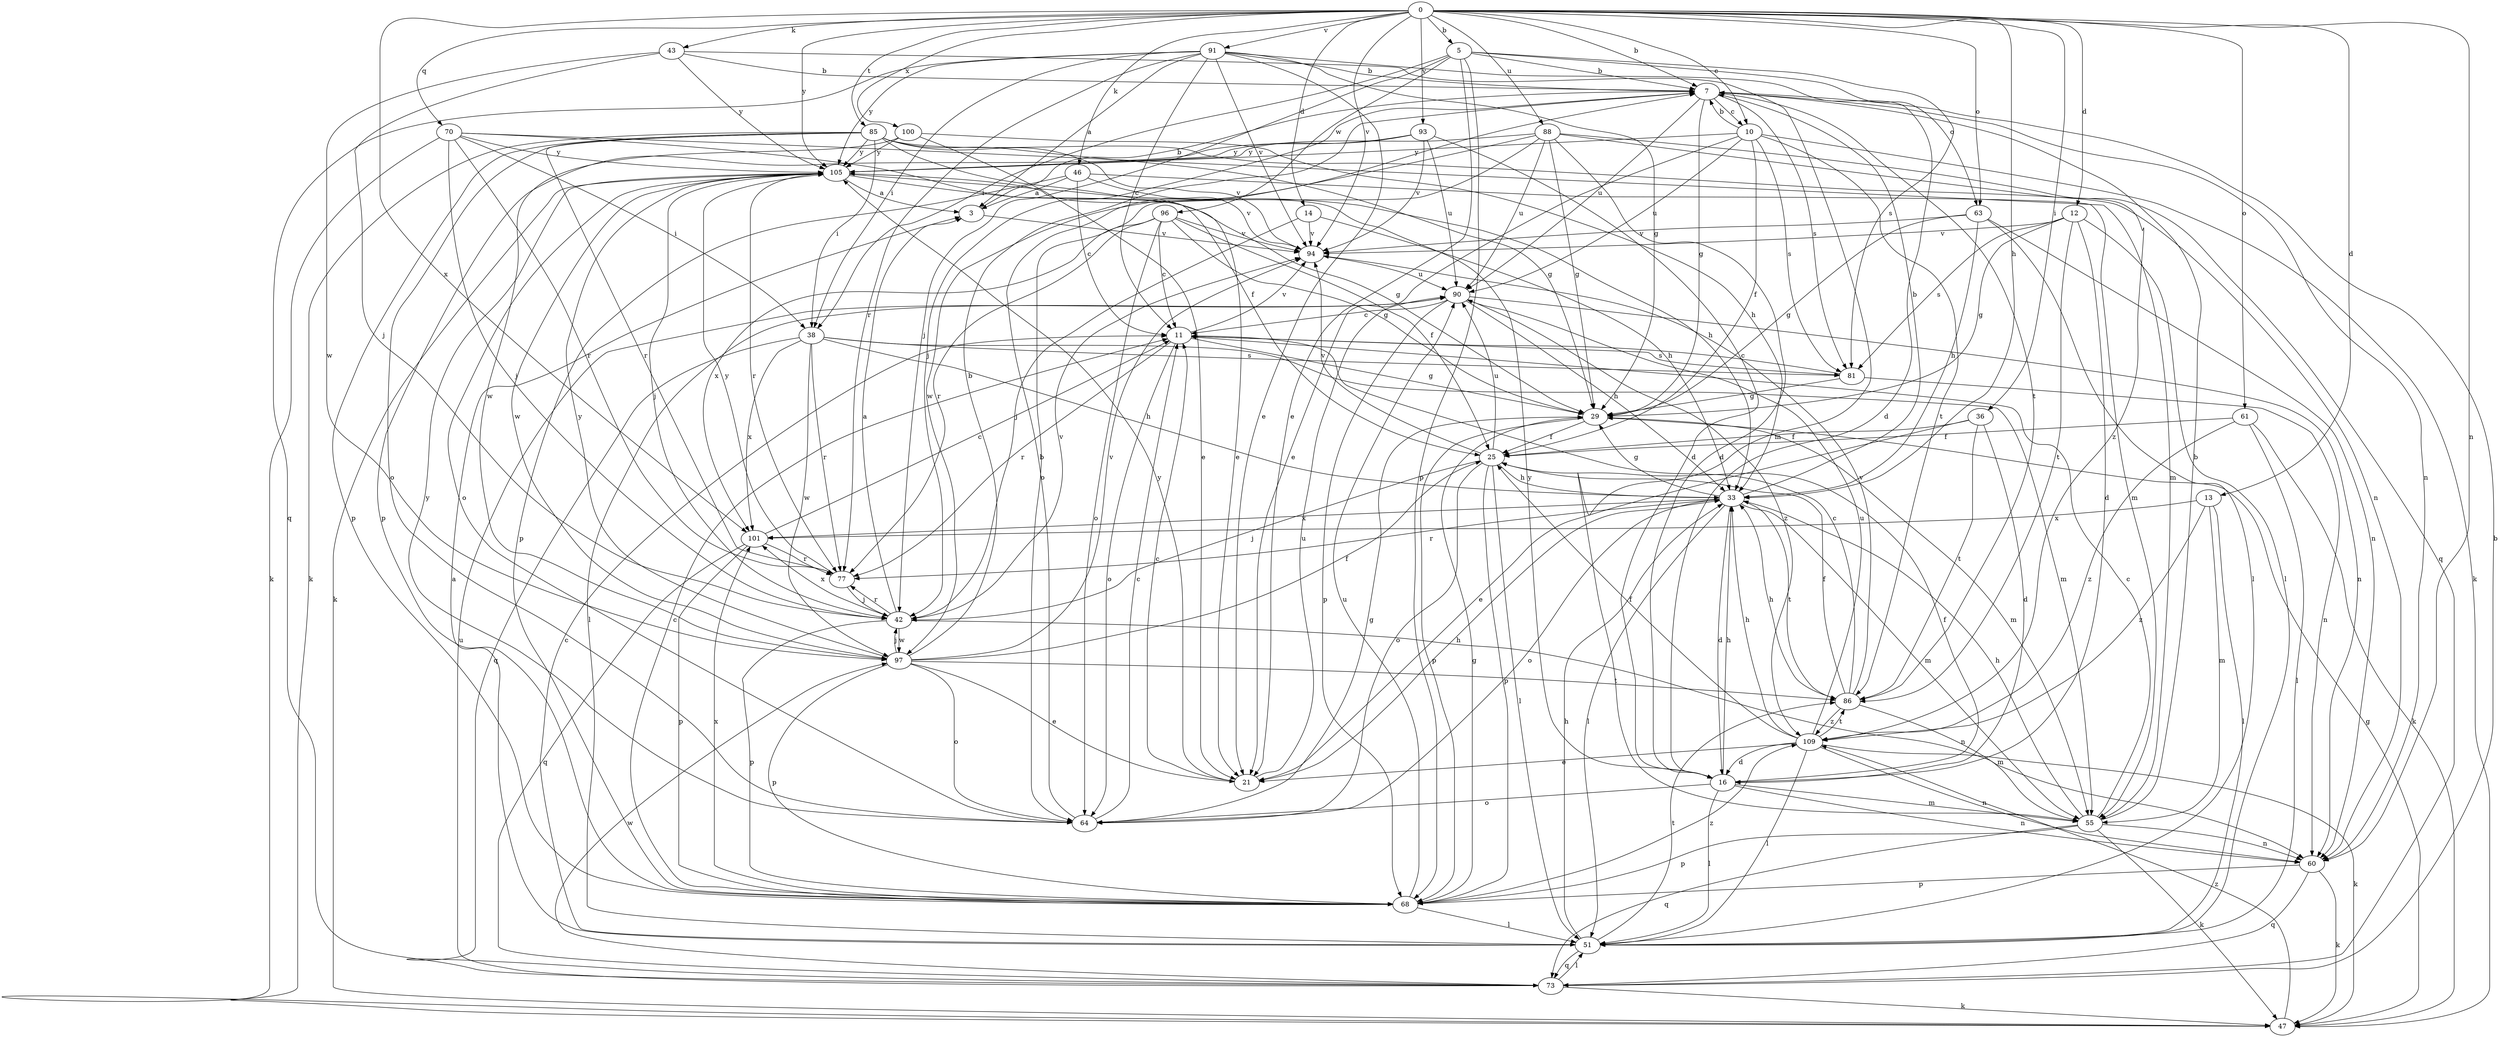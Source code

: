 strict digraph  {
0;
3;
5;
7;
10;
11;
12;
13;
14;
16;
21;
25;
29;
33;
36;
38;
42;
43;
46;
47;
51;
55;
60;
61;
63;
64;
68;
70;
73;
77;
81;
85;
86;
88;
90;
91;
93;
94;
96;
97;
100;
101;
105;
109;
0 -> 5  [label=b];
0 -> 7  [label=b];
0 -> 10  [label=c];
0 -> 12  [label=d];
0 -> 13  [label=d];
0 -> 14  [label=d];
0 -> 33  [label=h];
0 -> 36  [label=i];
0 -> 43  [label=k];
0 -> 46  [label=k];
0 -> 60  [label=n];
0 -> 61  [label=o];
0 -> 63  [label=o];
0 -> 70  [label=q];
0 -> 85  [label=t];
0 -> 88  [label=u];
0 -> 91  [label=v];
0 -> 93  [label=v];
0 -> 94  [label=v];
0 -> 100  [label=x];
0 -> 101  [label=x];
0 -> 105  [label=y];
3 -> 7  [label=b];
3 -> 94  [label=v];
5 -> 7  [label=b];
5 -> 21  [label=e];
5 -> 38  [label=i];
5 -> 42  [label=j];
5 -> 63  [label=o];
5 -> 68  [label=p];
5 -> 81  [label=s];
5 -> 96  [label=w];
7 -> 10  [label=c];
7 -> 29  [label=g];
7 -> 42  [label=j];
7 -> 60  [label=n];
7 -> 81  [label=s];
7 -> 86  [label=t];
7 -> 90  [label=u];
10 -> 7  [label=b];
10 -> 21  [label=e];
10 -> 25  [label=f];
10 -> 47  [label=k];
10 -> 81  [label=s];
10 -> 86  [label=t];
10 -> 90  [label=u];
10 -> 105  [label=y];
11 -> 29  [label=g];
11 -> 64  [label=o];
11 -> 77  [label=r];
11 -> 81  [label=s];
11 -> 94  [label=v];
12 -> 16  [label=d];
12 -> 29  [label=g];
12 -> 51  [label=l];
12 -> 81  [label=s];
12 -> 86  [label=t];
12 -> 94  [label=v];
13 -> 51  [label=l];
13 -> 55  [label=m];
13 -> 101  [label=x];
13 -> 109  [label=z];
14 -> 33  [label=h];
14 -> 42  [label=j];
14 -> 94  [label=v];
16 -> 25  [label=f];
16 -> 33  [label=h];
16 -> 51  [label=l];
16 -> 55  [label=m];
16 -> 60  [label=n];
16 -> 64  [label=o];
16 -> 105  [label=y];
21 -> 11  [label=c];
21 -> 33  [label=h];
21 -> 90  [label=u];
21 -> 105  [label=y];
25 -> 33  [label=h];
25 -> 42  [label=j];
25 -> 51  [label=l];
25 -> 64  [label=o];
25 -> 68  [label=p];
25 -> 90  [label=u];
25 -> 94  [label=v];
29 -> 25  [label=f];
29 -> 55  [label=m];
29 -> 68  [label=p];
33 -> 7  [label=b];
33 -> 16  [label=d];
33 -> 29  [label=g];
33 -> 51  [label=l];
33 -> 55  [label=m];
33 -> 64  [label=o];
33 -> 77  [label=r];
33 -> 86  [label=t];
33 -> 101  [label=x];
36 -> 16  [label=d];
36 -> 21  [label=e];
36 -> 25  [label=f];
36 -> 86  [label=t];
38 -> 33  [label=h];
38 -> 55  [label=m];
38 -> 73  [label=q];
38 -> 77  [label=r];
38 -> 81  [label=s];
38 -> 97  [label=w];
38 -> 101  [label=x];
42 -> 3  [label=a];
42 -> 60  [label=n];
42 -> 68  [label=p];
42 -> 77  [label=r];
42 -> 94  [label=v];
42 -> 97  [label=w];
42 -> 101  [label=x];
43 -> 7  [label=b];
43 -> 42  [label=j];
43 -> 55  [label=m];
43 -> 97  [label=w];
43 -> 105  [label=y];
46 -> 3  [label=a];
46 -> 11  [label=c];
46 -> 55  [label=m];
46 -> 68  [label=p];
46 -> 94  [label=v];
47 -> 29  [label=g];
47 -> 109  [label=z];
51 -> 3  [label=a];
51 -> 11  [label=c];
51 -> 33  [label=h];
51 -> 73  [label=q];
51 -> 86  [label=t];
55 -> 7  [label=b];
55 -> 11  [label=c];
55 -> 33  [label=h];
55 -> 47  [label=k];
55 -> 60  [label=n];
55 -> 68  [label=p];
55 -> 73  [label=q];
60 -> 47  [label=k];
60 -> 68  [label=p];
60 -> 73  [label=q];
61 -> 25  [label=f];
61 -> 47  [label=k];
61 -> 51  [label=l];
61 -> 109  [label=z];
63 -> 29  [label=g];
63 -> 33  [label=h];
63 -> 51  [label=l];
63 -> 60  [label=n];
63 -> 94  [label=v];
64 -> 7  [label=b];
64 -> 11  [label=c];
64 -> 29  [label=g];
64 -> 105  [label=y];
68 -> 11  [label=c];
68 -> 29  [label=g];
68 -> 51  [label=l];
68 -> 90  [label=u];
68 -> 101  [label=x];
68 -> 109  [label=z];
70 -> 25  [label=f];
70 -> 38  [label=i];
70 -> 42  [label=j];
70 -> 47  [label=k];
70 -> 55  [label=m];
70 -> 77  [label=r];
70 -> 105  [label=y];
73 -> 7  [label=b];
73 -> 47  [label=k];
73 -> 51  [label=l];
73 -> 90  [label=u];
73 -> 97  [label=w];
77 -> 42  [label=j];
77 -> 105  [label=y];
81 -> 11  [label=c];
81 -> 29  [label=g];
81 -> 60  [label=n];
85 -> 21  [label=e];
85 -> 29  [label=g];
85 -> 38  [label=i];
85 -> 47  [label=k];
85 -> 60  [label=n];
85 -> 64  [label=o];
85 -> 68  [label=p];
85 -> 77  [label=r];
85 -> 94  [label=v];
85 -> 105  [label=y];
86 -> 11  [label=c];
86 -> 25  [label=f];
86 -> 33  [label=h];
86 -> 55  [label=m];
86 -> 94  [label=v];
86 -> 109  [label=z];
88 -> 16  [label=d];
88 -> 29  [label=g];
88 -> 64  [label=o];
88 -> 73  [label=q];
88 -> 90  [label=u];
88 -> 97  [label=w];
88 -> 105  [label=y];
88 -> 109  [label=z];
90 -> 11  [label=c];
90 -> 33  [label=h];
90 -> 51  [label=l];
90 -> 60  [label=n];
90 -> 68  [label=p];
90 -> 109  [label=z];
91 -> 3  [label=a];
91 -> 7  [label=b];
91 -> 11  [label=c];
91 -> 16  [label=d];
91 -> 21  [label=e];
91 -> 29  [label=g];
91 -> 38  [label=i];
91 -> 73  [label=q];
91 -> 77  [label=r];
91 -> 94  [label=v];
91 -> 105  [label=y];
93 -> 16  [label=d];
93 -> 68  [label=p];
93 -> 90  [label=u];
93 -> 94  [label=v];
93 -> 105  [label=y];
94 -> 90  [label=u];
96 -> 11  [label=c];
96 -> 25  [label=f];
96 -> 29  [label=g];
96 -> 64  [label=o];
96 -> 77  [label=r];
96 -> 94  [label=v];
96 -> 101  [label=x];
97 -> 7  [label=b];
97 -> 21  [label=e];
97 -> 25  [label=f];
97 -> 42  [label=j];
97 -> 64  [label=o];
97 -> 68  [label=p];
97 -> 86  [label=t];
97 -> 94  [label=v];
97 -> 105  [label=y];
100 -> 21  [label=e];
100 -> 33  [label=h];
100 -> 97  [label=w];
100 -> 105  [label=y];
101 -> 11  [label=c];
101 -> 68  [label=p];
101 -> 73  [label=q];
101 -> 77  [label=r];
105 -> 3  [label=a];
105 -> 29  [label=g];
105 -> 33  [label=h];
105 -> 42  [label=j];
105 -> 47  [label=k];
105 -> 64  [label=o];
105 -> 77  [label=r];
105 -> 97  [label=w];
109 -> 16  [label=d];
109 -> 21  [label=e];
109 -> 25  [label=f];
109 -> 33  [label=h];
109 -> 47  [label=k];
109 -> 51  [label=l];
109 -> 60  [label=n];
109 -> 86  [label=t];
109 -> 90  [label=u];
}
